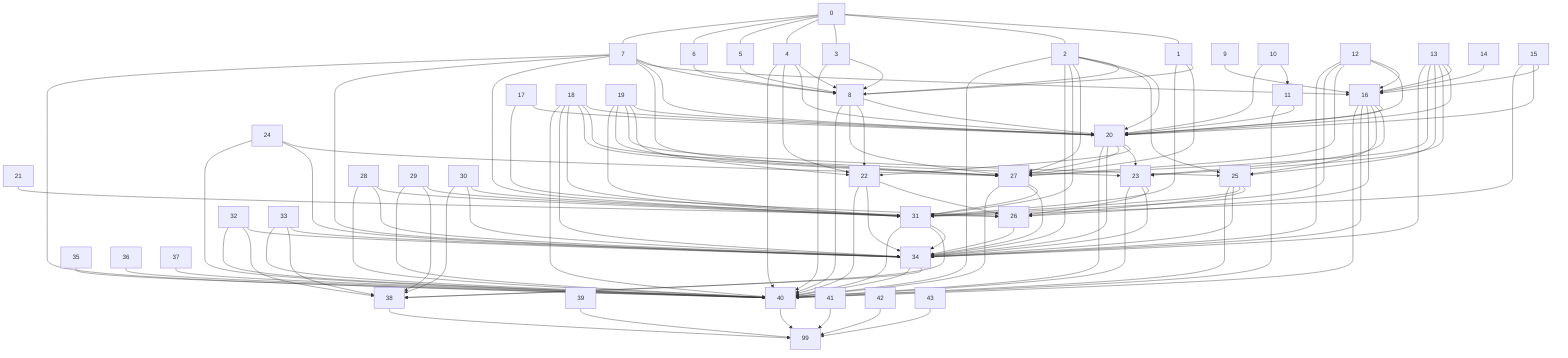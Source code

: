 graph TD;
  0---1 ;
  0---2 ;
  0---3 ;
  0---4 ;
  0---5 ;
  0---6 ;
  0---7 ;
  1-->8 ;
  2-->8 ;
  3-->8 ;
  4-->8 ;
  5-->8 ;
  6-->8 ;
  7-->8 ;
  10-->11 ;
  7-->16 ;
  9-->16 ;
  12-->16 ;
  13-->16 ;
  14-->16 ;
  15-->16 ;
  2-->20 ;
  4-->20 ;
  7-->20 ;
  8-->20 ;
  10-->20 ;
  11-->20 ;
  12-->20 ;
  13-->20 ;
  15-->20 ;
  16-->20 ;
  17-->20 ;
  18-->20 ;
  19-->20 ;
  4-->22 ;
  8-->22 ;
  19-->22 ;
  20-->22 ;
  13-->23 ;
  16-->23 ;
  18-->23 ;
  20-->23 ;
  2-->25 ;
  13-->25 ;
  16-->25 ;
  19-->25 ;
  16-->26 ;
  17-->26 ;
  21-->26 ;
  22-->26 ;
  23-->26 ;
  25-->26 ;
  1-->27 ;
  2-->27 ;
  7-->27 ;
  8-->27 ;
  12-->27 ;
  13-->27 ;
  18-->27 ;
  19-->27 ;
  20-->27 ;
  24-->27 ;
  26-->34 ;
  1-->31 ;
  2-->31 ;
  7-->31 ;
  12-->31 ;
  15-->31 ;
  18-->31 ;
  19-->31 ;
  25-->31 ;
  27-->31 ;
  28-->31 ;
  29-->31 ;
  30-->31 ;
  2-->34 ;
  7-->34 ;
  12-->34 ;
  13-->34 ;
  16-->34 ;
  18-->34 ;
  20-->34 ;
  22-->34 ;
  23-->34 ;
  24-->34 ;
  25-->34 ;
  27-->34 ;
  28-->34 ;
  30-->34 ;
  31-->34 ;
  32-->34 ;
  33-->34 ;
  29-->38 ;
  30-->38 ;
  31-->38 ;
  32-->38 ;
  33-->38 ;
  34-->38 ;
  2-->40 ;
  3-->40 ;
  4-->40 ;
  7-->40 ;
  8-->40 ;
  11-->40 ;
  16-->40 ;
  18-->40 ;
  20-->40 ;
  22-->40 ;
  23-->40 ;
  24-->40 ;
  25-->40 ;
  27-->40 ;
  28-->40 ;
  29-->40 ;
  31-->40 ;
  32-->40 ;
  33-->40 ;
  34-->40 ;
  35-->40 ;
  36-->40 ;
  37-->40 ;
  39-->99 ;
  41-->99 ;
  42-->99 ;
  43-->99 ;
  38-->99 ;
  40-->99